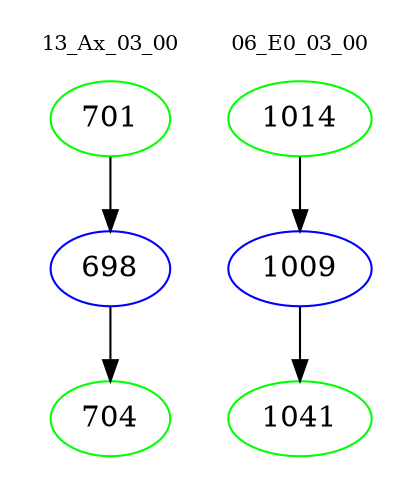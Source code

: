 digraph{
subgraph cluster_0 {
color = white
label = "13_Ax_03_00";
fontsize=10;
T0_701 [label="701", color="green"]
T0_701 -> T0_698 [color="black"]
T0_698 [label="698", color="blue"]
T0_698 -> T0_704 [color="black"]
T0_704 [label="704", color="green"]
}
subgraph cluster_1 {
color = white
label = "06_E0_03_00";
fontsize=10;
T1_1014 [label="1014", color="green"]
T1_1014 -> T1_1009 [color="black"]
T1_1009 [label="1009", color="blue"]
T1_1009 -> T1_1041 [color="black"]
T1_1041 [label="1041", color="green"]
}
}
